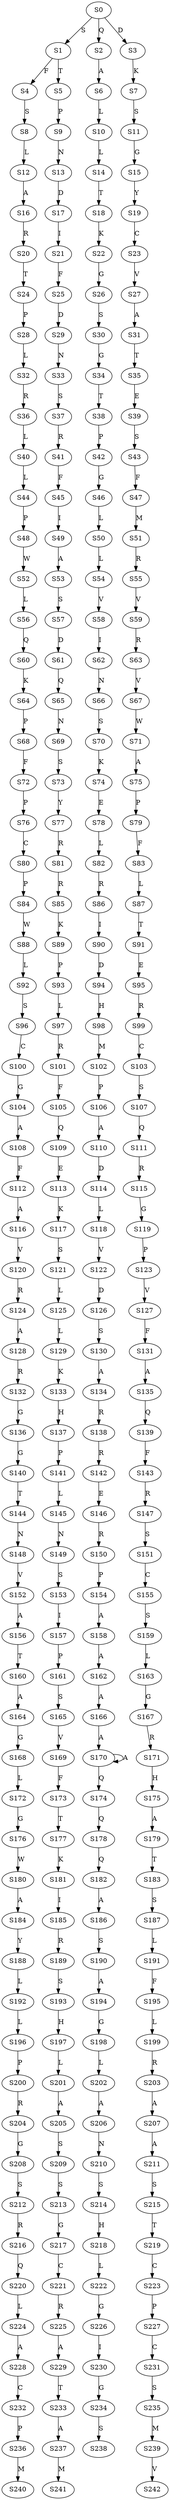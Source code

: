 strict digraph  {
	S0 -> S1 [ label = S ];
	S0 -> S2 [ label = Q ];
	S0 -> S3 [ label = D ];
	S1 -> S4 [ label = F ];
	S1 -> S5 [ label = T ];
	S2 -> S6 [ label = A ];
	S3 -> S7 [ label = K ];
	S4 -> S8 [ label = S ];
	S5 -> S9 [ label = P ];
	S6 -> S10 [ label = L ];
	S7 -> S11 [ label = S ];
	S8 -> S12 [ label = L ];
	S9 -> S13 [ label = N ];
	S10 -> S14 [ label = L ];
	S11 -> S15 [ label = G ];
	S12 -> S16 [ label = A ];
	S13 -> S17 [ label = D ];
	S14 -> S18 [ label = T ];
	S15 -> S19 [ label = Y ];
	S16 -> S20 [ label = R ];
	S17 -> S21 [ label = I ];
	S18 -> S22 [ label = K ];
	S19 -> S23 [ label = C ];
	S20 -> S24 [ label = T ];
	S21 -> S25 [ label = F ];
	S22 -> S26 [ label = G ];
	S23 -> S27 [ label = V ];
	S24 -> S28 [ label = P ];
	S25 -> S29 [ label = D ];
	S26 -> S30 [ label = S ];
	S27 -> S31 [ label = A ];
	S28 -> S32 [ label = L ];
	S29 -> S33 [ label = N ];
	S30 -> S34 [ label = G ];
	S31 -> S35 [ label = T ];
	S32 -> S36 [ label = R ];
	S33 -> S37 [ label = S ];
	S34 -> S38 [ label = T ];
	S35 -> S39 [ label = E ];
	S36 -> S40 [ label = L ];
	S37 -> S41 [ label = R ];
	S38 -> S42 [ label = P ];
	S39 -> S43 [ label = S ];
	S40 -> S44 [ label = L ];
	S41 -> S45 [ label = F ];
	S42 -> S46 [ label = G ];
	S43 -> S47 [ label = F ];
	S44 -> S48 [ label = P ];
	S45 -> S49 [ label = I ];
	S46 -> S50 [ label = L ];
	S47 -> S51 [ label = M ];
	S48 -> S52 [ label = W ];
	S49 -> S53 [ label = A ];
	S50 -> S54 [ label = L ];
	S51 -> S55 [ label = R ];
	S52 -> S56 [ label = L ];
	S53 -> S57 [ label = S ];
	S54 -> S58 [ label = V ];
	S55 -> S59 [ label = V ];
	S56 -> S60 [ label = Q ];
	S57 -> S61 [ label = D ];
	S58 -> S62 [ label = I ];
	S59 -> S63 [ label = R ];
	S60 -> S64 [ label = K ];
	S61 -> S65 [ label = Q ];
	S62 -> S66 [ label = N ];
	S63 -> S67 [ label = V ];
	S64 -> S68 [ label = P ];
	S65 -> S69 [ label = N ];
	S66 -> S70 [ label = S ];
	S67 -> S71 [ label = W ];
	S68 -> S72 [ label = F ];
	S69 -> S73 [ label = S ];
	S70 -> S74 [ label = K ];
	S71 -> S75 [ label = A ];
	S72 -> S76 [ label = P ];
	S73 -> S77 [ label = Y ];
	S74 -> S78 [ label = E ];
	S75 -> S79 [ label = P ];
	S76 -> S80 [ label = C ];
	S77 -> S81 [ label = R ];
	S78 -> S82 [ label = L ];
	S79 -> S83 [ label = F ];
	S80 -> S84 [ label = P ];
	S81 -> S85 [ label = R ];
	S82 -> S86 [ label = R ];
	S83 -> S87 [ label = L ];
	S84 -> S88 [ label = W ];
	S85 -> S89 [ label = K ];
	S86 -> S90 [ label = I ];
	S87 -> S91 [ label = T ];
	S88 -> S92 [ label = L ];
	S89 -> S93 [ label = P ];
	S90 -> S94 [ label = D ];
	S91 -> S95 [ label = E ];
	S92 -> S96 [ label = S ];
	S93 -> S97 [ label = L ];
	S94 -> S98 [ label = H ];
	S95 -> S99 [ label = R ];
	S96 -> S100 [ label = C ];
	S97 -> S101 [ label = R ];
	S98 -> S102 [ label = M ];
	S99 -> S103 [ label = C ];
	S100 -> S104 [ label = G ];
	S101 -> S105 [ label = F ];
	S102 -> S106 [ label = P ];
	S103 -> S107 [ label = S ];
	S104 -> S108 [ label = A ];
	S105 -> S109 [ label = Q ];
	S106 -> S110 [ label = A ];
	S107 -> S111 [ label = Q ];
	S108 -> S112 [ label = F ];
	S109 -> S113 [ label = E ];
	S110 -> S114 [ label = D ];
	S111 -> S115 [ label = R ];
	S112 -> S116 [ label = A ];
	S113 -> S117 [ label = K ];
	S114 -> S118 [ label = L ];
	S115 -> S119 [ label = G ];
	S116 -> S120 [ label = V ];
	S117 -> S121 [ label = S ];
	S118 -> S122 [ label = V ];
	S119 -> S123 [ label = P ];
	S120 -> S124 [ label = R ];
	S121 -> S125 [ label = L ];
	S122 -> S126 [ label = D ];
	S123 -> S127 [ label = V ];
	S124 -> S128 [ label = A ];
	S125 -> S129 [ label = L ];
	S126 -> S130 [ label = S ];
	S127 -> S131 [ label = F ];
	S128 -> S132 [ label = R ];
	S129 -> S133 [ label = K ];
	S130 -> S134 [ label = A ];
	S131 -> S135 [ label = A ];
	S132 -> S136 [ label = G ];
	S133 -> S137 [ label = H ];
	S134 -> S138 [ label = R ];
	S135 -> S139 [ label = Q ];
	S136 -> S140 [ label = G ];
	S137 -> S141 [ label = P ];
	S138 -> S142 [ label = R ];
	S139 -> S143 [ label = F ];
	S140 -> S144 [ label = T ];
	S141 -> S145 [ label = L ];
	S142 -> S146 [ label = E ];
	S143 -> S147 [ label = R ];
	S144 -> S148 [ label = N ];
	S145 -> S149 [ label = N ];
	S146 -> S150 [ label = R ];
	S147 -> S151 [ label = S ];
	S148 -> S152 [ label = V ];
	S149 -> S153 [ label = S ];
	S150 -> S154 [ label = P ];
	S151 -> S155 [ label = C ];
	S152 -> S156 [ label = A ];
	S153 -> S157 [ label = I ];
	S154 -> S158 [ label = A ];
	S155 -> S159 [ label = S ];
	S156 -> S160 [ label = T ];
	S157 -> S161 [ label = P ];
	S158 -> S162 [ label = A ];
	S159 -> S163 [ label = L ];
	S160 -> S164 [ label = A ];
	S161 -> S165 [ label = S ];
	S162 -> S166 [ label = A ];
	S163 -> S167 [ label = G ];
	S164 -> S168 [ label = G ];
	S165 -> S169 [ label = V ];
	S166 -> S170 [ label = A ];
	S167 -> S171 [ label = R ];
	S168 -> S172 [ label = L ];
	S169 -> S173 [ label = F ];
	S170 -> S174 [ label = Q ];
	S170 -> S170 [ label = A ];
	S171 -> S175 [ label = H ];
	S172 -> S176 [ label = G ];
	S173 -> S177 [ label = T ];
	S174 -> S178 [ label = Q ];
	S175 -> S179 [ label = A ];
	S176 -> S180 [ label = W ];
	S177 -> S181 [ label = K ];
	S178 -> S182 [ label = Q ];
	S179 -> S183 [ label = T ];
	S180 -> S184 [ label = A ];
	S181 -> S185 [ label = I ];
	S182 -> S186 [ label = A ];
	S183 -> S187 [ label = S ];
	S184 -> S188 [ label = Y ];
	S185 -> S189 [ label = R ];
	S186 -> S190 [ label = S ];
	S187 -> S191 [ label = L ];
	S188 -> S192 [ label = L ];
	S189 -> S193 [ label = S ];
	S190 -> S194 [ label = A ];
	S191 -> S195 [ label = F ];
	S192 -> S196 [ label = L ];
	S193 -> S197 [ label = H ];
	S194 -> S198 [ label = G ];
	S195 -> S199 [ label = L ];
	S196 -> S200 [ label = P ];
	S197 -> S201 [ label = L ];
	S198 -> S202 [ label = L ];
	S199 -> S203 [ label = R ];
	S200 -> S204 [ label = R ];
	S201 -> S205 [ label = A ];
	S202 -> S206 [ label = A ];
	S203 -> S207 [ label = A ];
	S204 -> S208 [ label = G ];
	S205 -> S209 [ label = S ];
	S206 -> S210 [ label = N ];
	S207 -> S211 [ label = A ];
	S208 -> S212 [ label = S ];
	S209 -> S213 [ label = S ];
	S210 -> S214 [ label = S ];
	S211 -> S215 [ label = S ];
	S212 -> S216 [ label = R ];
	S213 -> S217 [ label = G ];
	S214 -> S218 [ label = H ];
	S215 -> S219 [ label = T ];
	S216 -> S220 [ label = Q ];
	S217 -> S221 [ label = C ];
	S218 -> S222 [ label = L ];
	S219 -> S223 [ label = C ];
	S220 -> S224 [ label = L ];
	S221 -> S225 [ label = R ];
	S222 -> S226 [ label = G ];
	S223 -> S227 [ label = P ];
	S224 -> S228 [ label = A ];
	S225 -> S229 [ label = A ];
	S226 -> S230 [ label = I ];
	S227 -> S231 [ label = C ];
	S228 -> S232 [ label = C ];
	S229 -> S233 [ label = T ];
	S230 -> S234 [ label = G ];
	S231 -> S235 [ label = S ];
	S232 -> S236 [ label = P ];
	S233 -> S237 [ label = A ];
	S234 -> S238 [ label = S ];
	S235 -> S239 [ label = M ];
	S236 -> S240 [ label = M ];
	S237 -> S241 [ label = M ];
	S239 -> S242 [ label = V ];
}
